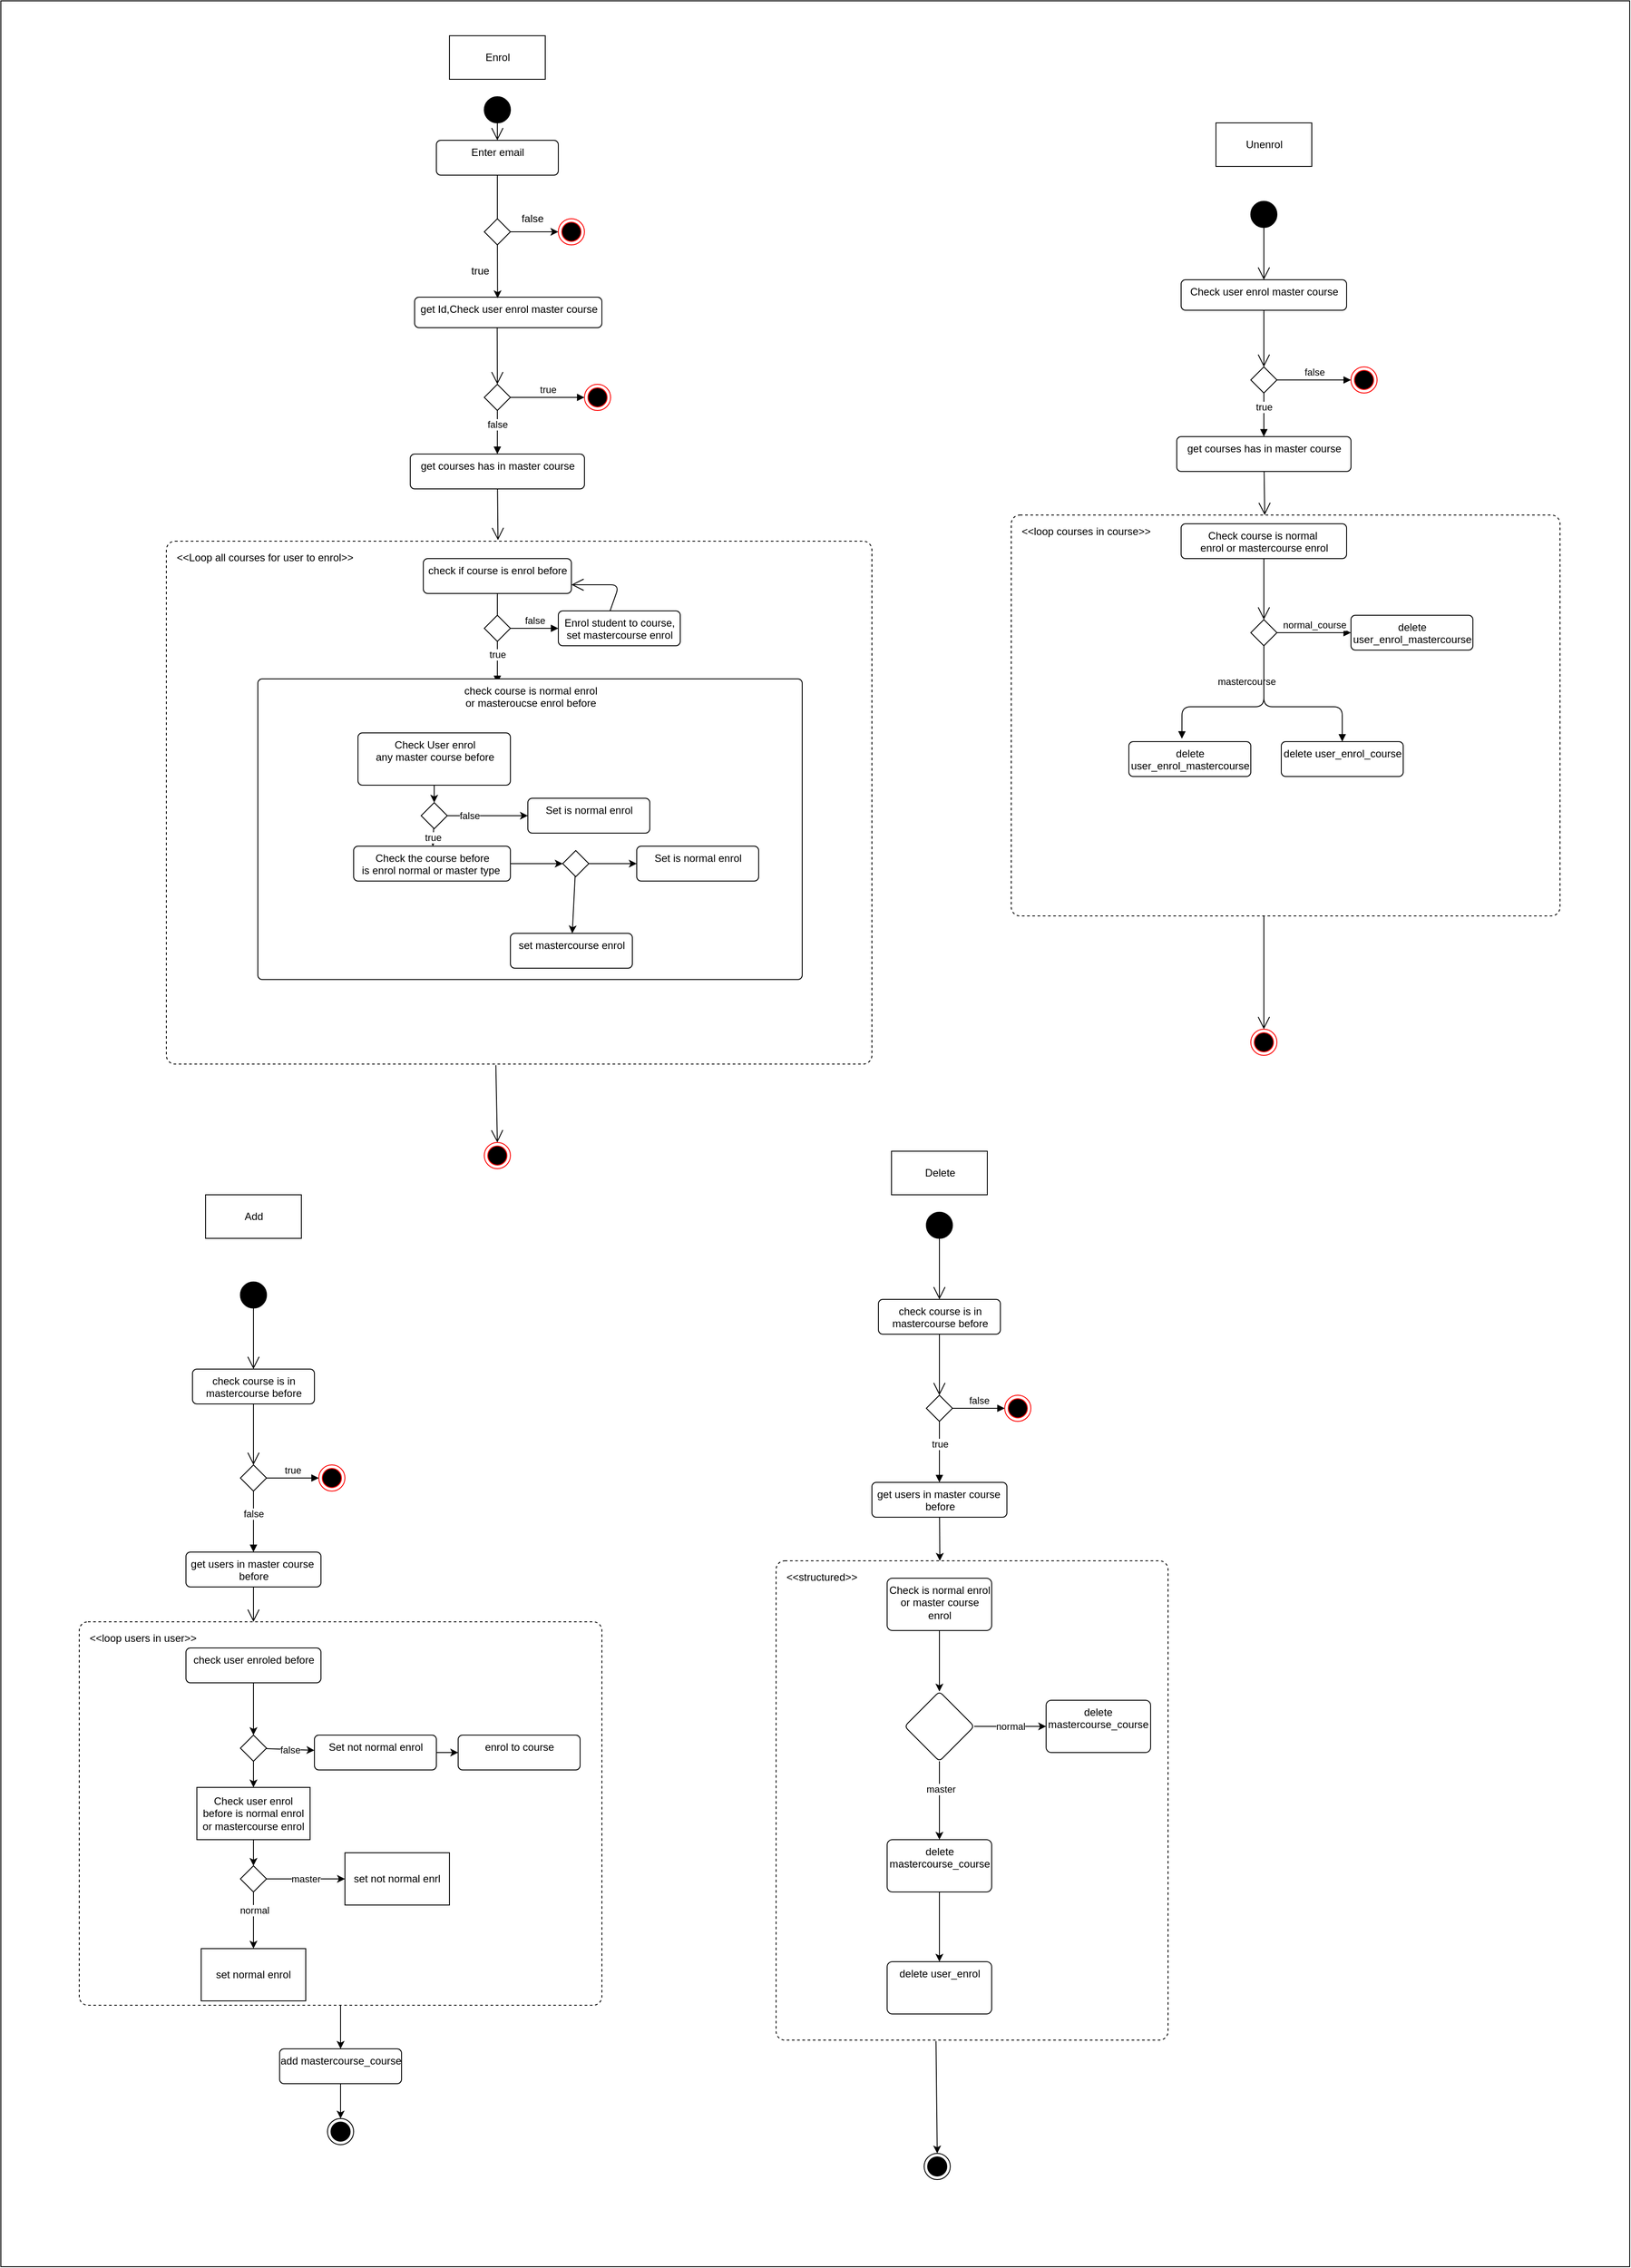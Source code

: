 <mxfile version="21.2.9" type="device">
  <diagram id="n70AI5eSEe_6gZXPHGjq" name="Page-1">
    <mxGraphModel dx="3365" dy="2515" grid="1" gridSize="10" guides="1" tooltips="1" connect="1" arrows="1" fold="1" page="1" pageScale="1" pageWidth="850" pageHeight="1100" math="0" shadow="0">
      <root>
        <mxCell id="0" />
        <mxCell id="1" parent="0" />
        <mxCell id="5LHC0hiMdmvuz8rfSsXI-227" value="" style="rounded=0;whiteSpace=wrap;html=1;" vertex="1" parent="1">
          <mxGeometry x="-250" y="-400" width="1870" height="2600" as="geometry" />
        </mxCell>
        <mxCell id="168" style="edgeStyle=none;html=1;exitX=0.408;exitY=1.002;exitDx=0;exitDy=0;exitPerimeter=0;entryX=0.5;entryY=0;entryDx=0;entryDy=0;" parent="1" source="165" target="169" edge="1">
          <mxGeometry relative="1" as="geometry">
            <mxPoint x="860" y="2070" as="targetPoint" />
          </mxGeometry>
        </mxCell>
        <mxCell id="165" value="&amp;lt;&amp;lt;structured&amp;gt;&amp;gt;" style="dashed=1;rounded=1;absoluteArcSize=1;arcSize=20;html=1;verticalAlign=top;align=left;spacingTop=5;spacingLeft=10;" parent="1" vertex="1">
          <mxGeometry x="640" y="1390" width="450" height="550" as="geometry" />
        </mxCell>
        <mxCell id="161" value="" style="edgeStyle=none;html=1;exitX=0.5;exitY=1;exitDx=0;exitDy=0;entryX=0.5;entryY=0;entryDx=0;entryDy=0;" parent="1" source="131" target="162" edge="1">
          <mxGeometry relative="1" as="geometry">
            <mxPoint x="40" y="1890" as="targetPoint" />
          </mxGeometry>
        </mxCell>
        <mxCell id="131" value="&amp;lt;&amp;lt;loop users in user&amp;gt;&amp;gt;" style="dashed=1;rounded=1;absoluteArcSize=1;arcSize=20;html=1;verticalAlign=top;align=left;spacingTop=5;spacingLeft=10;" parent="1" vertex="1">
          <mxGeometry x="-160" y="1460" width="600" height="440" as="geometry" />
        </mxCell>
        <mxCell id="86" value="&amp;lt;&amp;lt;loop courses in course&amp;gt;&amp;gt;" style="dashed=1;rounded=1;absoluteArcSize=1;arcSize=20;html=1;verticalAlign=top;align=left;spacingTop=5;spacingLeft=10;" parent="1" vertex="1">
          <mxGeometry x="910" y="190" width="630" height="460" as="geometry" />
        </mxCell>
        <mxCell id="28" value="&amp;lt;&amp;lt;Loop all courses for user to enrol&amp;gt;&amp;gt;" style="dashed=1;rounded=1;absoluteArcSize=1;arcSize=20;html=1;verticalAlign=top;align=left;spacingTop=5;spacingLeft=10;" parent="1" vertex="1">
          <mxGeometry x="-60" y="220" width="810" height="600" as="geometry" />
        </mxCell>
        <mxCell id="2" value="" style="ellipse;fillColor=strokeColor;" parent="1" vertex="1">
          <mxGeometry x="305" y="-290" width="30" height="30" as="geometry" />
        </mxCell>
        <mxCell id="3" value="" style="endArrow=open;endFill=1;endSize=12;html=1;exitX=0.5;exitY=1;exitDx=0;exitDy=0;" parent="1" source="2" target="193" edge="1">
          <mxGeometry width="160" relative="1" as="geometry">
            <mxPoint x="290" y="240" as="sourcePoint" />
            <mxPoint x="320" y="-150" as="targetPoint" />
          </mxGeometry>
        </mxCell>
        <mxCell id="4" value="get courses has in master course" style="html=1;align=center;verticalAlign=top;rounded=1;absoluteArcSize=1;arcSize=10;dashed=0;" parent="1" vertex="1">
          <mxGeometry x="220" y="120" width="200" height="40" as="geometry" />
        </mxCell>
        <mxCell id="5" value="" style="endArrow=open;endFill=1;endSize=12;html=1;entryX=0.47;entryY=-0.002;entryDx=0;entryDy=0;entryPerimeter=0;" parent="1" source="4" target="28" edge="1">
          <mxGeometry width="160" relative="1" as="geometry">
            <mxPoint x="290" y="240" as="sourcePoint" />
            <mxPoint x="320" y="220" as="targetPoint" />
          </mxGeometry>
        </mxCell>
        <mxCell id="7" value="check if course is enrol before" style="html=1;align=center;verticalAlign=top;rounded=1;absoluteArcSize=1;arcSize=10;dashed=0;" parent="1" vertex="1">
          <mxGeometry x="235" y="240" width="170" height="40" as="geometry" />
        </mxCell>
        <mxCell id="11" value="false" style="html=1;verticalAlign=bottom;endArrow=block;exitX=1;exitY=0.5;exitDx=0;exitDy=0;" parent="1" source="9" target="12" edge="1">
          <mxGeometry width="80" relative="1" as="geometry">
            <mxPoint x="330" y="240" as="sourcePoint" />
            <mxPoint x="400" y="365" as="targetPoint" />
          </mxGeometry>
        </mxCell>
        <mxCell id="12" value="Enrol student to course,&lt;br&gt;set mastercourse enrol" style="html=1;align=center;verticalAlign=top;rounded=1;absoluteArcSize=1;arcSize=10;dashed=0;" parent="1" vertex="1">
          <mxGeometry x="390" y="300" width="140" height="40" as="geometry" />
        </mxCell>
        <mxCell id="13" value="" style="endArrow=open;endFill=1;endSize=12;html=1;exitX=0.425;exitY=-0.008;exitDx=0;exitDy=0;exitPerimeter=0;entryX=1;entryY=0.75;entryDx=0;entryDy=0;" parent="1" source="12" target="7" edge="1">
          <mxGeometry width="160" relative="1" as="geometry">
            <mxPoint x="290" y="240" as="sourcePoint" />
            <mxPoint x="460" y="250" as="targetPoint" />
            <Array as="points">
              <mxPoint x="460" y="270" />
            </Array>
          </mxGeometry>
        </mxCell>
        <mxCell id="15" value="true" style="html=1;verticalAlign=bottom;endArrow=block;exitX=0.5;exitY=1;exitDx=0;exitDy=0;entryX=0.44;entryY=0.014;entryDx=0;entryDy=0;entryPerimeter=0;" parent="1" source="9" target="16" edge="1">
          <mxGeometry width="80" relative="1" as="geometry">
            <mxPoint x="240" y="310" as="sourcePoint" />
            <mxPoint x="320" y="450" as="targetPoint" />
          </mxGeometry>
        </mxCell>
        <mxCell id="16" value="check course is normal enrol &lt;br&gt;or masteroucse enrol before" style="html=1;align=center;verticalAlign=top;rounded=1;absoluteArcSize=1;arcSize=10;dashed=0;" parent="1" vertex="1">
          <mxGeometry x="45" y="378" width="625" height="345" as="geometry" />
        </mxCell>
        <mxCell id="24" value="" style="endArrow=open;endFill=1;endSize=12;html=1;exitX=0.467;exitY=1.002;exitDx=0;exitDy=0;exitPerimeter=0;entryX=0.5;entryY=0;entryDx=0;entryDy=0;" parent="1" source="28" target="31" edge="1">
          <mxGeometry width="160" relative="1" as="geometry">
            <mxPoint x="320" y="750" as="sourcePoint" />
            <mxPoint x="318" y="910" as="targetPoint" />
          </mxGeometry>
        </mxCell>
        <mxCell id="31" value="" style="ellipse;html=1;shape=endState;fillColor=#000000;strokeColor=#ff0000;" parent="1" vertex="1">
          <mxGeometry x="305" y="910" width="30" height="30" as="geometry" />
        </mxCell>
        <mxCell id="32" value="get Id,Check user enrol master course" style="html=1;align=center;verticalAlign=top;rounded=1;absoluteArcSize=1;arcSize=10;dashed=0;" parent="1" vertex="1">
          <mxGeometry x="225" y="-60" width="215" height="35" as="geometry" />
        </mxCell>
        <mxCell id="33" value="" style="endArrow=open;endFill=1;endSize=12;html=1;entryX=0.5;entryY=0;entryDx=0;entryDy=0;exitX=0.441;exitY=0.989;exitDx=0;exitDy=0;exitPerimeter=0;" parent="1" source="32" target="36" edge="1">
          <mxGeometry width="160" relative="1" as="geometry">
            <mxPoint x="320" y="-20" as="sourcePoint" />
            <mxPoint x="350" y="20" as="targetPoint" />
          </mxGeometry>
        </mxCell>
        <mxCell id="36" value="" style="rhombus;" parent="1" vertex="1">
          <mxGeometry x="305" y="40" width="30" height="30" as="geometry" />
        </mxCell>
        <mxCell id="37" value="true" style="html=1;verticalAlign=bottom;endArrow=block;exitX=1;exitY=0.5;exitDx=0;exitDy=0;entryX=0;entryY=0.5;entryDx=0;entryDy=0;" parent="1" source="36" target="38" edge="1">
          <mxGeometry width="80" relative="1" as="geometry">
            <mxPoint x="260" y="190" as="sourcePoint" />
            <mxPoint x="450" y="30" as="targetPoint" />
          </mxGeometry>
        </mxCell>
        <mxCell id="38" value="" style="ellipse;html=1;shape=endState;fillColor=#000000;strokeColor=#ff0000;" parent="1" vertex="1">
          <mxGeometry x="420" y="40" width="30" height="30" as="geometry" />
        </mxCell>
        <mxCell id="39" value="false" style="html=1;verticalAlign=bottom;endArrow=block;exitX=0.5;exitY=1;exitDx=0;exitDy=0;entryX=0.5;entryY=0;entryDx=0;entryDy=0;" parent="1" source="36" target="4" edge="1">
          <mxGeometry width="80" relative="1" as="geometry">
            <mxPoint x="260" y="190" as="sourcePoint" />
            <mxPoint x="340" y="190" as="targetPoint" />
          </mxGeometry>
        </mxCell>
        <mxCell id="42" value="Enrol" style="html=1;" parent="1" vertex="1">
          <mxGeometry x="265" y="-360" width="110" height="50" as="geometry" />
        </mxCell>
        <mxCell id="47" value="" style="ellipse;fillColor=strokeColor;" parent="1" vertex="1">
          <mxGeometry x="1185" y="-170" width="30" height="30" as="geometry" />
        </mxCell>
        <mxCell id="48" value="" style="endArrow=open;endFill=1;endSize=12;html=1;exitX=0.5;exitY=1;exitDx=0;exitDy=0;entryX=0.5;entryY=0;entryDx=0;entryDy=0;" parent="1" source="47" target="69" edge="1">
          <mxGeometry width="160" relative="1" as="geometry">
            <mxPoint x="1170" y="220" as="sourcePoint" />
            <mxPoint x="1000" y="115" as="targetPoint" />
          </mxGeometry>
        </mxCell>
        <mxCell id="49" value="get courses has in master course" style="html=1;align=center;verticalAlign=top;rounded=1;absoluteArcSize=1;arcSize=10;dashed=0;" parent="1" vertex="1">
          <mxGeometry x="1100" y="100" width="200" height="40" as="geometry" />
        </mxCell>
        <mxCell id="50" value="" style="endArrow=open;endFill=1;endSize=12;html=1;" parent="1" source="49" edge="1">
          <mxGeometry width="160" relative="1" as="geometry">
            <mxPoint x="1170" y="220" as="sourcePoint" />
            <mxPoint x="1201" y="190" as="targetPoint" />
          </mxGeometry>
        </mxCell>
        <mxCell id="65" value="" style="endArrow=open;endFill=1;endSize=12;html=1;entryX=0.5;entryY=0;entryDx=0;entryDy=0;" parent="1" target="68" edge="1">
          <mxGeometry width="160" relative="1" as="geometry">
            <mxPoint x="1200" y="650" as="sourcePoint" />
            <mxPoint x="1198" y="633.8" as="targetPoint" />
          </mxGeometry>
        </mxCell>
        <mxCell id="68" value="" style="ellipse;html=1;shape=endState;fillColor=#000000;strokeColor=#ff0000;" parent="1" vertex="1">
          <mxGeometry x="1185" y="780" width="30" height="30" as="geometry" />
        </mxCell>
        <mxCell id="69" value="Check user enrol master course" style="html=1;align=center;verticalAlign=top;rounded=1;absoluteArcSize=1;arcSize=10;dashed=0;" parent="1" vertex="1">
          <mxGeometry x="1105" y="-80" width="190" height="35" as="geometry" />
        </mxCell>
        <mxCell id="70" value="" style="endArrow=open;endFill=1;endSize=12;html=1;entryX=0.5;entryY=0;entryDx=0;entryDy=0;exitX=0.5;exitY=1;exitDx=0;exitDy=0;" parent="1" source="69" target="71" edge="1">
          <mxGeometry width="160" relative="1" as="geometry">
            <mxPoint x="1140" y="10" as="sourcePoint" />
            <mxPoint x="1230" as="targetPoint" />
          </mxGeometry>
        </mxCell>
        <mxCell id="71" value="" style="rhombus;" parent="1" vertex="1">
          <mxGeometry x="1185" y="20" width="30" height="30" as="geometry" />
        </mxCell>
        <mxCell id="72" value="false" style="html=1;verticalAlign=bottom;endArrow=block;exitX=1;exitY=0.5;exitDx=0;exitDy=0;entryX=0;entryY=0.5;entryDx=0;entryDy=0;" parent="1" source="71" target="73" edge="1">
          <mxGeometry width="80" relative="1" as="geometry">
            <mxPoint x="1140" y="170" as="sourcePoint" />
            <mxPoint x="1330" y="10" as="targetPoint" />
          </mxGeometry>
        </mxCell>
        <mxCell id="73" value="" style="ellipse;html=1;shape=endState;fillColor=#000000;strokeColor=#ff0000;" parent="1" vertex="1">
          <mxGeometry x="1300" y="20" width="30" height="30" as="geometry" />
        </mxCell>
        <mxCell id="74" value="true" style="html=1;verticalAlign=bottom;endArrow=block;exitX=0.5;exitY=1;exitDx=0;exitDy=0;entryX=0.5;entryY=0;entryDx=0;entryDy=0;" parent="1" source="71" target="49" edge="1">
          <mxGeometry width="80" relative="1" as="geometry">
            <mxPoint x="1140" y="170" as="sourcePoint" />
            <mxPoint x="1200" y="80" as="targetPoint" />
          </mxGeometry>
        </mxCell>
        <mxCell id="75" value="Unenrol" style="html=1;" parent="1" vertex="1">
          <mxGeometry x="1145" y="-260" width="110" height="50" as="geometry" />
        </mxCell>
        <mxCell id="76" value="Check course is normal&amp;nbsp;&lt;br&gt;enrol or mastercourse enrol" style="html=1;align=center;verticalAlign=top;rounded=1;absoluteArcSize=1;arcSize=10;dashed=0;" parent="1" vertex="1">
          <mxGeometry x="1105" y="200" width="190" height="40" as="geometry" />
        </mxCell>
        <mxCell id="77" value="" style="rhombus;" parent="1" vertex="1">
          <mxGeometry x="1185" y="310" width="30" height="30" as="geometry" />
        </mxCell>
        <mxCell id="78" value="" style="endArrow=open;endFill=1;endSize=12;html=1;exitX=0.5;exitY=1;exitDx=0;exitDy=0;entryX=0.5;entryY=0;entryDx=0;entryDy=0;" parent="1" source="76" target="77" edge="1">
          <mxGeometry width="160" relative="1" as="geometry">
            <mxPoint x="1090" y="280" as="sourcePoint" />
            <mxPoint x="1250" y="280" as="targetPoint" />
          </mxGeometry>
        </mxCell>
        <mxCell id="79" value="normal_course" style="html=1;verticalAlign=bottom;endArrow=block;exitX=1;exitY=0.5;exitDx=0;exitDy=0;" parent="1" source="77" edge="1">
          <mxGeometry width="80" relative="1" as="geometry">
            <mxPoint x="1130" y="280" as="sourcePoint" />
            <mxPoint x="1300" y="325" as="targetPoint" />
          </mxGeometry>
        </mxCell>
        <mxCell id="80" value="mastercourse" style="html=1;verticalAlign=bottom;endArrow=block;exitX=0.5;exitY=1;exitDx=0;exitDy=0;entryX=0.435;entryY=-0.083;entryDx=0;entryDy=0;entryPerimeter=0;" parent="1" source="77" target="81" edge="1">
          <mxGeometry x="-0.103" y="-20" width="80" relative="1" as="geometry">
            <mxPoint x="1130" y="280" as="sourcePoint" />
            <mxPoint x="1090" y="410" as="targetPoint" />
            <Array as="points">
              <mxPoint x="1200" y="410" />
              <mxPoint x="1106" y="410" />
            </Array>
            <mxPoint as="offset" />
          </mxGeometry>
        </mxCell>
        <mxCell id="81" value="delete &lt;br&gt;user_enrol_mastercourse" style="html=1;align=center;verticalAlign=top;rounded=1;absoluteArcSize=1;arcSize=10;dashed=0;" parent="1" vertex="1">
          <mxGeometry x="1045" y="450" width="140" height="40" as="geometry" />
        </mxCell>
        <mxCell id="82" value="delete &lt;br&gt;user_enrol_mastercourse" style="html=1;align=center;verticalAlign=top;rounded=1;absoluteArcSize=1;arcSize=10;dashed=0;" parent="1" vertex="1">
          <mxGeometry x="1300" y="305" width="140" height="40" as="geometry" />
        </mxCell>
        <mxCell id="83" value="delete user_enrol_course" style="html=1;align=center;verticalAlign=top;rounded=1;absoluteArcSize=1;arcSize=10;dashed=0;" parent="1" vertex="1">
          <mxGeometry x="1220" y="450" width="140" height="40" as="geometry" />
        </mxCell>
        <mxCell id="85" value="" style="html=1;verticalAlign=bottom;endArrow=block;entryX=0.5;entryY=0;entryDx=0;entryDy=0;" parent="1" target="83" edge="1">
          <mxGeometry x="-0.103" y="-20" width="80" relative="1" as="geometry">
            <mxPoint x="1200" y="340" as="sourcePoint" />
            <mxPoint x="1115.9" y="456.68" as="targetPoint" />
            <Array as="points">
              <mxPoint x="1200" y="410" />
              <mxPoint x="1290" y="410" />
            </Array>
            <mxPoint as="offset" />
          </mxGeometry>
        </mxCell>
        <mxCell id="92" value="" style="ellipse;fillColor=strokeColor;" parent="1" vertex="1">
          <mxGeometry x="25" y="1070" width="30" height="30" as="geometry" />
        </mxCell>
        <mxCell id="94" value="" style="endArrow=open;endFill=1;endSize=12;html=1;exitX=0.5;exitY=1;exitDx=0;exitDy=0;" parent="1" source="92" edge="1">
          <mxGeometry width="160" relative="1" as="geometry">
            <mxPoint x="215" y="1180" as="sourcePoint" />
            <mxPoint x="40" y="1170" as="targetPoint" />
          </mxGeometry>
        </mxCell>
        <mxCell id="95" value="check course is in &lt;br&gt;mastercourse before" style="html=1;align=center;verticalAlign=top;rounded=1;absoluteArcSize=1;arcSize=10;dashed=0;" parent="1" vertex="1">
          <mxGeometry x="-30" y="1170" width="140" height="40" as="geometry" />
        </mxCell>
        <mxCell id="96" value="" style="endArrow=open;endFill=1;endSize=12;html=1;exitX=0.5;exitY=1;exitDx=0;exitDy=0;" parent="1" source="95" edge="1">
          <mxGeometry width="160" relative="1" as="geometry">
            <mxPoint x="215" y="1180" as="sourcePoint" />
            <mxPoint x="40" y="1280" as="targetPoint" />
          </mxGeometry>
        </mxCell>
        <mxCell id="97" value="" style="rhombus;" parent="1" vertex="1">
          <mxGeometry x="25" y="1280" width="30" height="30" as="geometry" />
        </mxCell>
        <mxCell id="98" value="true" style="html=1;verticalAlign=bottom;endArrow=block;exitX=1;exitY=0.5;exitDx=0;exitDy=0;" parent="1" source="97" edge="1">
          <mxGeometry width="80" relative="1" as="geometry">
            <mxPoint x="115" y="1240" as="sourcePoint" />
            <mxPoint x="115" y="1295" as="targetPoint" />
          </mxGeometry>
        </mxCell>
        <mxCell id="99" value="" style="ellipse;html=1;shape=endState;fillColor=#000000;strokeColor=#ff0000;" parent="1" vertex="1">
          <mxGeometry x="115" y="1280" width="30" height="30" as="geometry" />
        </mxCell>
        <mxCell id="100" value="false" style="html=1;verticalAlign=bottom;endArrow=block;exitX=0.5;exitY=1;exitDx=0;exitDy=0;" parent="1" source="97" edge="1">
          <mxGeometry width="80" relative="1" as="geometry">
            <mxPoint x="115" y="1240" as="sourcePoint" />
            <mxPoint x="40" y="1380" as="targetPoint" />
          </mxGeometry>
        </mxCell>
        <mxCell id="101" value="get users in master course&amp;nbsp;&lt;br&gt;before" style="html=1;align=center;verticalAlign=top;rounded=1;absoluteArcSize=1;arcSize=10;dashed=0;" parent="1" vertex="1">
          <mxGeometry x="-37.5" y="1380" width="155" height="40" as="geometry" />
        </mxCell>
        <mxCell id="102" value="" style="endArrow=open;endFill=1;endSize=12;html=1;exitX=0.5;exitY=1;exitDx=0;exitDy=0;" parent="1" source="101" edge="1">
          <mxGeometry width="160" relative="1" as="geometry">
            <mxPoint x="75" y="1390" as="sourcePoint" />
            <mxPoint x="40" y="1460" as="targetPoint" />
          </mxGeometry>
        </mxCell>
        <mxCell id="118" style="edgeStyle=none;html=1;entryX=0.5;entryY=0;entryDx=0;entryDy=0;" parent="1" source="114" target="115" edge="1">
          <mxGeometry relative="1" as="geometry" />
        </mxCell>
        <mxCell id="114" value="check user enroled before" style="html=1;align=center;verticalAlign=top;rounded=1;absoluteArcSize=1;arcSize=10;dashed=0;" parent="1" vertex="1">
          <mxGeometry x="-37.5" y="1490" width="155" height="40" as="geometry" />
        </mxCell>
        <mxCell id="122" value="false" style="edgeStyle=none;html=1;" parent="1" source="115" target="124" edge="1">
          <mxGeometry relative="1" as="geometry">
            <mxPoint x="40" y="1680" as="targetPoint" />
          </mxGeometry>
        </mxCell>
        <mxCell id="178" value="" style="edgeStyle=none;html=1;" parent="1" source="115" target="177" edge="1">
          <mxGeometry relative="1" as="geometry" />
        </mxCell>
        <mxCell id="115" value="" style="rhombus;" parent="1" vertex="1">
          <mxGeometry x="25" y="1590" width="30" height="30" as="geometry" />
        </mxCell>
        <mxCell id="129" style="edgeStyle=none;html=1;entryX=0;entryY=0.5;entryDx=0;entryDy=0;exitX=1;exitY=0.5;exitDx=0;exitDy=0;" parent="1" source="124" target="127" edge="1">
          <mxGeometry relative="1" as="geometry" />
        </mxCell>
        <mxCell id="124" value="Set not normal enrol" style="html=1;align=center;verticalAlign=top;rounded=1;absoluteArcSize=1;arcSize=10;dashed=0;" parent="1" vertex="1">
          <mxGeometry x="110" y="1590" width="140" height="40" as="geometry" />
        </mxCell>
        <mxCell id="127" value="enrol to course" style="html=1;align=center;verticalAlign=top;rounded=1;absoluteArcSize=1;arcSize=10;dashed=0;" parent="1" vertex="1">
          <mxGeometry x="275" y="1590" width="140" height="40" as="geometry" />
        </mxCell>
        <mxCell id="133" value="" style="ellipse;fillColor=strokeColor;" parent="1" vertex="1">
          <mxGeometry x="812.5" y="990" width="30" height="30" as="geometry" />
        </mxCell>
        <mxCell id="134" value="" style="endArrow=open;endFill=1;endSize=12;html=1;exitX=0.5;exitY=1;exitDx=0;exitDy=0;" parent="1" source="133" edge="1">
          <mxGeometry width="160" relative="1" as="geometry">
            <mxPoint x="1002.5" y="1100" as="sourcePoint" />
            <mxPoint x="827.5" y="1090" as="targetPoint" />
          </mxGeometry>
        </mxCell>
        <mxCell id="135" value="check course is in &lt;br&gt;mastercourse before" style="html=1;align=center;verticalAlign=top;rounded=1;absoluteArcSize=1;arcSize=10;dashed=0;" parent="1" vertex="1">
          <mxGeometry x="757.5" y="1090" width="140" height="40" as="geometry" />
        </mxCell>
        <mxCell id="136" value="" style="endArrow=open;endFill=1;endSize=12;html=1;exitX=0.5;exitY=1;exitDx=0;exitDy=0;" parent="1" source="135" edge="1">
          <mxGeometry width="160" relative="1" as="geometry">
            <mxPoint x="1002.5" y="1100" as="sourcePoint" />
            <mxPoint x="827.5" y="1200" as="targetPoint" />
          </mxGeometry>
        </mxCell>
        <mxCell id="137" value="" style="rhombus;" parent="1" vertex="1">
          <mxGeometry x="812.5" y="1200" width="30" height="30" as="geometry" />
        </mxCell>
        <mxCell id="138" value="false" style="html=1;verticalAlign=bottom;endArrow=block;exitX=1;exitY=0.5;exitDx=0;exitDy=0;" parent="1" source="137" edge="1">
          <mxGeometry width="80" relative="1" as="geometry">
            <mxPoint x="902.5" y="1160" as="sourcePoint" />
            <mxPoint x="902.5" y="1215" as="targetPoint" />
          </mxGeometry>
        </mxCell>
        <mxCell id="139" value="" style="ellipse;html=1;shape=endState;fillColor=#000000;strokeColor=#ff0000;" parent="1" vertex="1">
          <mxGeometry x="902.5" y="1200" width="30" height="30" as="geometry" />
        </mxCell>
        <mxCell id="140" value="true" style="html=1;verticalAlign=bottom;endArrow=block;exitX=0.5;exitY=1;exitDx=0;exitDy=0;" parent="1" source="137" edge="1">
          <mxGeometry width="80" relative="1" as="geometry">
            <mxPoint x="902.5" y="1160" as="sourcePoint" />
            <mxPoint x="827.5" y="1300" as="targetPoint" />
          </mxGeometry>
        </mxCell>
        <mxCell id="144" value="" style="edgeStyle=none;html=1;" parent="1" source="141" edge="1">
          <mxGeometry relative="1" as="geometry">
            <mxPoint x="828" y="1390" as="targetPoint" />
          </mxGeometry>
        </mxCell>
        <mxCell id="141" value="get users in master course&amp;nbsp;&lt;br&gt;before" style="html=1;align=center;verticalAlign=top;rounded=1;absoluteArcSize=1;arcSize=10;dashed=0;" parent="1" vertex="1">
          <mxGeometry x="750" y="1300" width="155" height="40" as="geometry" />
        </mxCell>
        <mxCell id="146" value="" style="edgeStyle=none;html=1;" parent="1" source="143" target="145" edge="1">
          <mxGeometry relative="1" as="geometry" />
        </mxCell>
        <mxCell id="143" value="Check is normal enrol or master course enrol" style="whiteSpace=wrap;html=1;verticalAlign=top;fillColor=rgb(255, 255, 255);rounded=1;arcSize=10;dashed=0;" parent="1" vertex="1">
          <mxGeometry x="767.5" y="1410" width="120" height="60" as="geometry" />
        </mxCell>
        <mxCell id="148" value="normal" style="edgeStyle=none;html=1;" parent="1" source="145" target="147" edge="1">
          <mxGeometry relative="1" as="geometry" />
        </mxCell>
        <mxCell id="150" value="" style="edgeStyle=none;html=1;" parent="1" source="145" target="149" edge="1">
          <mxGeometry relative="1" as="geometry" />
        </mxCell>
        <mxCell id="152" value="master" style="edgeLabel;html=1;align=center;verticalAlign=middle;resizable=0;points=[];" parent="150" vertex="1" connectable="0">
          <mxGeometry x="-0.284" y="1" relative="1" as="geometry">
            <mxPoint as="offset" />
          </mxGeometry>
        </mxCell>
        <mxCell id="145" value="" style="rhombus;whiteSpace=wrap;html=1;verticalAlign=top;fillColor=rgb(255, 255, 255);rounded=1;arcSize=10;dashed=0;" parent="1" vertex="1">
          <mxGeometry x="787.5" y="1540" width="80" height="80" as="geometry" />
        </mxCell>
        <mxCell id="147" value="delete mastercourse_course" style="whiteSpace=wrap;html=1;verticalAlign=top;fillColor=rgb(255, 255, 255);rounded=1;arcSize=10;dashed=0;" parent="1" vertex="1">
          <mxGeometry x="950" y="1550" width="120" height="60" as="geometry" />
        </mxCell>
        <mxCell id="155" value="" style="edgeStyle=none;html=1;" parent="1" source="149" target="154" edge="1">
          <mxGeometry relative="1" as="geometry" />
        </mxCell>
        <mxCell id="149" value="delete mastercourse_course" style="whiteSpace=wrap;html=1;verticalAlign=top;fillColor=rgb(255, 255, 255);rounded=1;arcSize=10;dashed=0;" parent="1" vertex="1">
          <mxGeometry x="767.5" y="1710" width="120" height="60" as="geometry" />
        </mxCell>
        <mxCell id="154" value="delete user_enrol" style="whiteSpace=wrap;html=1;verticalAlign=top;fillColor=rgb(255, 255, 255);rounded=1;arcSize=10;dashed=0;" parent="1" vertex="1">
          <mxGeometry x="767.5" y="1850" width="120" height="60" as="geometry" />
        </mxCell>
        <mxCell id="163" style="edgeStyle=none;html=1;entryX=0.5;entryY=0;entryDx=0;entryDy=0;" parent="1" source="162" target="164" edge="1">
          <mxGeometry relative="1" as="geometry">
            <mxPoint x="40" y="1990" as="targetPoint" />
          </mxGeometry>
        </mxCell>
        <mxCell id="162" value="add mastercourse_course" style="html=1;align=center;verticalAlign=top;rounded=1;absoluteArcSize=1;arcSize=10;dashed=0;" parent="1" vertex="1">
          <mxGeometry x="70" y="1950" width="140" height="40" as="geometry" />
        </mxCell>
        <mxCell id="164" value="" style="ellipse;html=1;shape=endState;fillColor=strokeColor;" parent="1" vertex="1">
          <mxGeometry x="125" y="2030" width="30" height="30" as="geometry" />
        </mxCell>
        <mxCell id="169" value="" style="ellipse;html=1;shape=endState;fillColor=strokeColor;" parent="1" vertex="1">
          <mxGeometry x="810" y="2070" width="30" height="30" as="geometry" />
        </mxCell>
        <mxCell id="171" value="Add" style="html=1;" parent="1" vertex="1">
          <mxGeometry x="-15" y="970" width="110" height="50" as="geometry" />
        </mxCell>
        <mxCell id="172" value="Delete" style="html=1;" parent="1" vertex="1">
          <mxGeometry x="772.5" y="920" width="110" height="50" as="geometry" />
        </mxCell>
        <mxCell id="180" value="" style="edgeStyle=none;html=1;" parent="1" source="177" target="179" edge="1">
          <mxGeometry relative="1" as="geometry" />
        </mxCell>
        <mxCell id="177" value="Check user enrol before is normal enrol or mastercourse enrol" style="whiteSpace=wrap;html=1;fillColor=rgb(255, 255, 255);" parent="1" vertex="1">
          <mxGeometry x="-25" y="1650" width="130" height="60" as="geometry" />
        </mxCell>
        <mxCell id="187" value="master" style="edgeStyle=none;html=1;" parent="1" source="179" target="186" edge="1">
          <mxGeometry relative="1" as="geometry" />
        </mxCell>
        <mxCell id="189" value="" style="edgeStyle=none;html=1;" parent="1" source="179" target="188" edge="1">
          <mxGeometry relative="1" as="geometry" />
        </mxCell>
        <mxCell id="192" value="normal" style="edgeLabel;html=1;align=center;verticalAlign=middle;resizable=0;points=[];" parent="189" vertex="1" connectable="0">
          <mxGeometry x="-0.35" y="1" relative="1" as="geometry">
            <mxPoint as="offset" />
          </mxGeometry>
        </mxCell>
        <mxCell id="179" value="" style="rhombus;whiteSpace=wrap;html=1;fillColor=rgb(255, 255, 255);" parent="1" vertex="1">
          <mxGeometry x="25" y="1740" width="30" height="30" as="geometry" />
        </mxCell>
        <mxCell id="186" value="set not normal enrl" style="whiteSpace=wrap;html=1;fillColor=rgb(255, 255, 255);" parent="1" vertex="1">
          <mxGeometry x="145" y="1725" width="120" height="60" as="geometry" />
        </mxCell>
        <mxCell id="188" value="set normal enrol" style="whiteSpace=wrap;html=1;fillColor=rgb(255, 255, 255);" parent="1" vertex="1">
          <mxGeometry x="-20" y="1835" width="120" height="60" as="geometry" />
        </mxCell>
        <mxCell id="194" style="edgeStyle=none;html=1;startArrow=none;entryX=0.443;entryY=0.034;entryDx=0;entryDy=0;entryPerimeter=0;" parent="1" source="195" target="32" edge="1">
          <mxGeometry relative="1" as="geometry">
            <mxPoint x="320" y="-110" as="targetPoint" />
          </mxGeometry>
        </mxCell>
        <mxCell id="193" value="Enter email" style="html=1;align=center;verticalAlign=top;rounded=1;absoluteArcSize=1;arcSize=10;dashed=0;" parent="1" vertex="1">
          <mxGeometry x="250" y="-240" width="140" height="40" as="geometry" />
        </mxCell>
        <mxCell id="196" style="edgeStyle=none;html=1;entryX=0;entryY=0.5;entryDx=0;entryDy=0;" parent="1" source="195" target="197" edge="1">
          <mxGeometry relative="1" as="geometry">
            <mxPoint x="390" y="-95" as="targetPoint" />
          </mxGeometry>
        </mxCell>
        <mxCell id="197" value="" style="ellipse;html=1;shape=endState;fillColor=#000000;strokeColor=#ff0000;" parent="1" vertex="1">
          <mxGeometry x="390" y="-150" width="30" height="30" as="geometry" />
        </mxCell>
        <mxCell id="201" value="" style="edgeStyle=none;html=1;endArrow=none;" parent="1" source="193" target="195" edge="1">
          <mxGeometry relative="1" as="geometry">
            <mxPoint x="320" y="-110" as="targetPoint" />
            <mxPoint x="320" y="-200" as="sourcePoint" />
          </mxGeometry>
        </mxCell>
        <mxCell id="195" value="" style="rhombus;" parent="1" vertex="1">
          <mxGeometry x="305" y="-150" width="30" height="30" as="geometry" />
        </mxCell>
        <mxCell id="202" value="false" style="text;html=1;align=center;verticalAlign=middle;resizable=0;points=[];autosize=1;strokeColor=none;fillColor=none;" parent="1" vertex="1">
          <mxGeometry x="335" y="-165" width="50" height="30" as="geometry" />
        </mxCell>
        <mxCell id="203" value="true" style="text;html=1;align=center;verticalAlign=middle;resizable=0;points=[];autosize=1;strokeColor=none;fillColor=none;" parent="1" vertex="1">
          <mxGeometry x="280" y="-105" width="40" height="30" as="geometry" />
        </mxCell>
        <mxCell id="207" style="edgeStyle=none;html=1;" parent="1" source="205" target="206" edge="1">
          <mxGeometry relative="1" as="geometry" />
        </mxCell>
        <mxCell id="205" value="Check User enrol &lt;br&gt;any master course before" style="html=1;align=center;verticalAlign=top;rounded=1;absoluteArcSize=1;arcSize=10;dashed=0;" parent="1" vertex="1">
          <mxGeometry x="160" y="440" width="175" height="60" as="geometry" />
        </mxCell>
        <mxCell id="211" style="edgeStyle=none;html=1;entryX=0;entryY=0.5;entryDx=0;entryDy=0;" parent="1" source="206" target="210" edge="1">
          <mxGeometry relative="1" as="geometry" />
        </mxCell>
        <mxCell id="212" value="false" style="edgeLabel;html=1;align=center;verticalAlign=middle;resizable=0;points=[];" parent="211" vertex="1" connectable="0">
          <mxGeometry x="-0.448" relative="1" as="geometry">
            <mxPoint as="offset" />
          </mxGeometry>
        </mxCell>
        <mxCell id="218" value="true" style="edgeStyle=none;html=1;" parent="1" source="206" target="214" edge="1">
          <mxGeometry relative="1" as="geometry" />
        </mxCell>
        <mxCell id="206" value="" style="rhombus;" parent="1" vertex="1">
          <mxGeometry x="232.5" y="520" width="30" height="30" as="geometry" />
        </mxCell>
        <mxCell id="210" value="Set is normal enrol" style="html=1;align=center;verticalAlign=top;rounded=1;absoluteArcSize=1;arcSize=10;dashed=0;" parent="1" vertex="1">
          <mxGeometry x="355" y="515" width="140" height="40" as="geometry" />
        </mxCell>
        <mxCell id="220" style="edgeStyle=none;html=1;entryX=0;entryY=0.5;entryDx=0;entryDy=0;" parent="1" source="214" target="219" edge="1">
          <mxGeometry relative="1" as="geometry" />
        </mxCell>
        <mxCell id="214" value="Check the course before &lt;br&gt;is enrol normal or master type&amp;nbsp;" style="html=1;align=center;verticalAlign=top;rounded=1;absoluteArcSize=1;arcSize=10;dashed=0;" parent="1" vertex="1">
          <mxGeometry x="155" y="570" width="180" height="40" as="geometry" />
        </mxCell>
        <mxCell id="215" value="" style="endArrow=none;endFill=1;endSize=12;html=1;exitX=0.5;exitY=1;exitDx=0;exitDy=0;" parent="1" source="7" target="9" edge="1">
          <mxGeometry width="160" relative="1" as="geometry">
            <mxPoint x="320.0" y="280" as="sourcePoint" />
            <mxPoint x="320.0" y="350" as="targetPoint" />
          </mxGeometry>
        </mxCell>
        <mxCell id="9" value="" style="rhombus;" parent="1" vertex="1">
          <mxGeometry x="305" y="305" width="30" height="30" as="geometry" />
        </mxCell>
        <mxCell id="224" style="edgeStyle=none;html=1;" parent="1" source="219" target="223" edge="1">
          <mxGeometry relative="1" as="geometry" />
        </mxCell>
        <mxCell id="227" style="edgeStyle=none;html=1;" parent="1" source="219" target="225" edge="1">
          <mxGeometry relative="1" as="geometry" />
        </mxCell>
        <mxCell id="219" value="" style="rhombus;" parent="1" vertex="1">
          <mxGeometry x="395" y="575" width="30" height="30" as="geometry" />
        </mxCell>
        <mxCell id="223" value="Set is normal enrol" style="html=1;align=center;verticalAlign=top;rounded=1;absoluteArcSize=1;arcSize=10;dashed=0;" parent="1" vertex="1">
          <mxGeometry x="480" y="570" width="140" height="40" as="geometry" />
        </mxCell>
        <mxCell id="225" value="set mastercourse enrol" style="html=1;align=center;verticalAlign=top;rounded=1;absoluteArcSize=1;arcSize=10;dashed=0;" parent="1" vertex="1">
          <mxGeometry x="335" y="670" width="140" height="40" as="geometry" />
        </mxCell>
      </root>
    </mxGraphModel>
  </diagram>
</mxfile>
